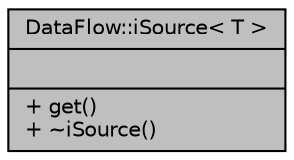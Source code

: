 digraph "DataFlow::iSource&lt; T &gt;"
{
 // INTERACTIVE_SVG=YES
  bgcolor="transparent";
  edge [fontname="Helvetica",fontsize="10",labelfontname="Helvetica",labelfontsize="10"];
  node [fontname="Helvetica",fontsize="10",shape=record];
  Node0 [label="{DataFlow::iSource\< T \>\n||+ get()\l+ ~iSource()\l}",height=0.2,width=0.4,color="black", fillcolor="grey75", style="filled", fontcolor="black"];
}
